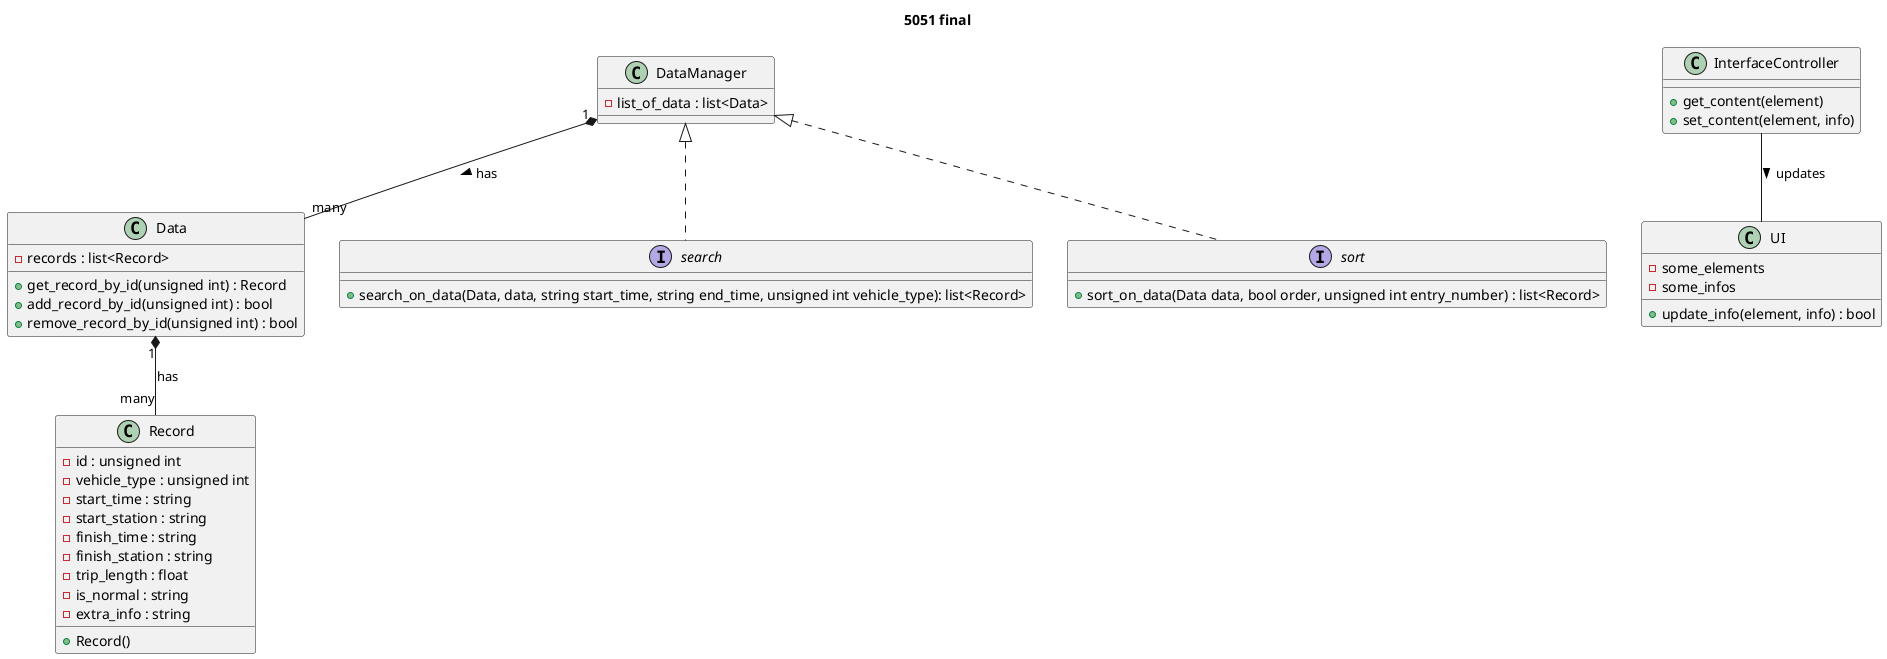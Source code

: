 /*
 * @Author: Zifeng Chen
 * @Date: 2021-12-02 15:45:18
 * @LastEditTime: 2021-12-03 21:34:28
 * @LastEditors: Zifeng Chan
 * @Description: class diagram for the project
 * @FilePath: /HKUST_DDM_MSDM5001_PROJECT2/class diagram.wsd
 */


 @startuml 5051 final
 title 5051 final

 class Record {
    - id : unsigned int
    - vehicle_type : unsigned int
    - start_time : string
    - start_station : string
    - finish_time : string
    - finish_station : string
    - trip_length : float
    - is_normal : string
    - extra_info : string
    + Record()
}

class Data {
    - records : list<Record>
    + get_record_by_id(unsigned int) : Record
    + add_record_by_id(unsigned int) : bool
    + remove_record_by_id(unsigned int) : bool
}

class DataManager {
    - list_of_data : list<Data>
}

interface search{
    + search_on_data(Data, data, string start_time, string end_time, unsigned int vehicle_type): list<Record>
} 

interface sort {
    + sort_on_data(Data data, bool order, unsigned int entry_number) : list<Record>
}

class InterfaceController {
    + get_content(element)
    + set_content(element, info)
}

class UI {
    - some_elements
    - some_infos
    + update_info(element, info) : bool
}

Data "1" *-- "many" Record : has
InterfaceController -- UI : > updates
DataManager "1" *-- "many" Data : > has
DataManager <|.. search
DataManager <|.. sort
@enduml
